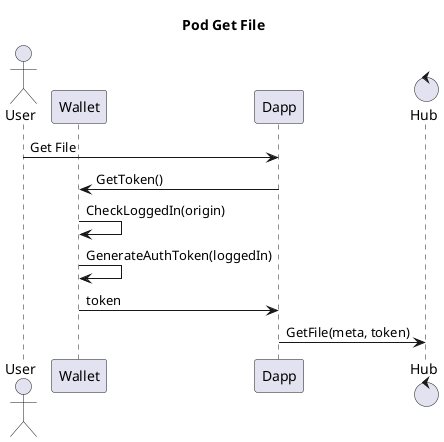 @startuml

Title Pod Get File

actor User
participant Wallet
participant Dapp
control Hub

User -> Dapp: Get File
Dapp -> Wallet: GetToken()
Wallet -> Wallet: CheckLoggedIn(origin)
Wallet -> Wallet: GenerateAuthToken(loggedIn)
Wallet -> Dapp: token
Dapp -> Hub: GetFile(meta, token)


@enduml
